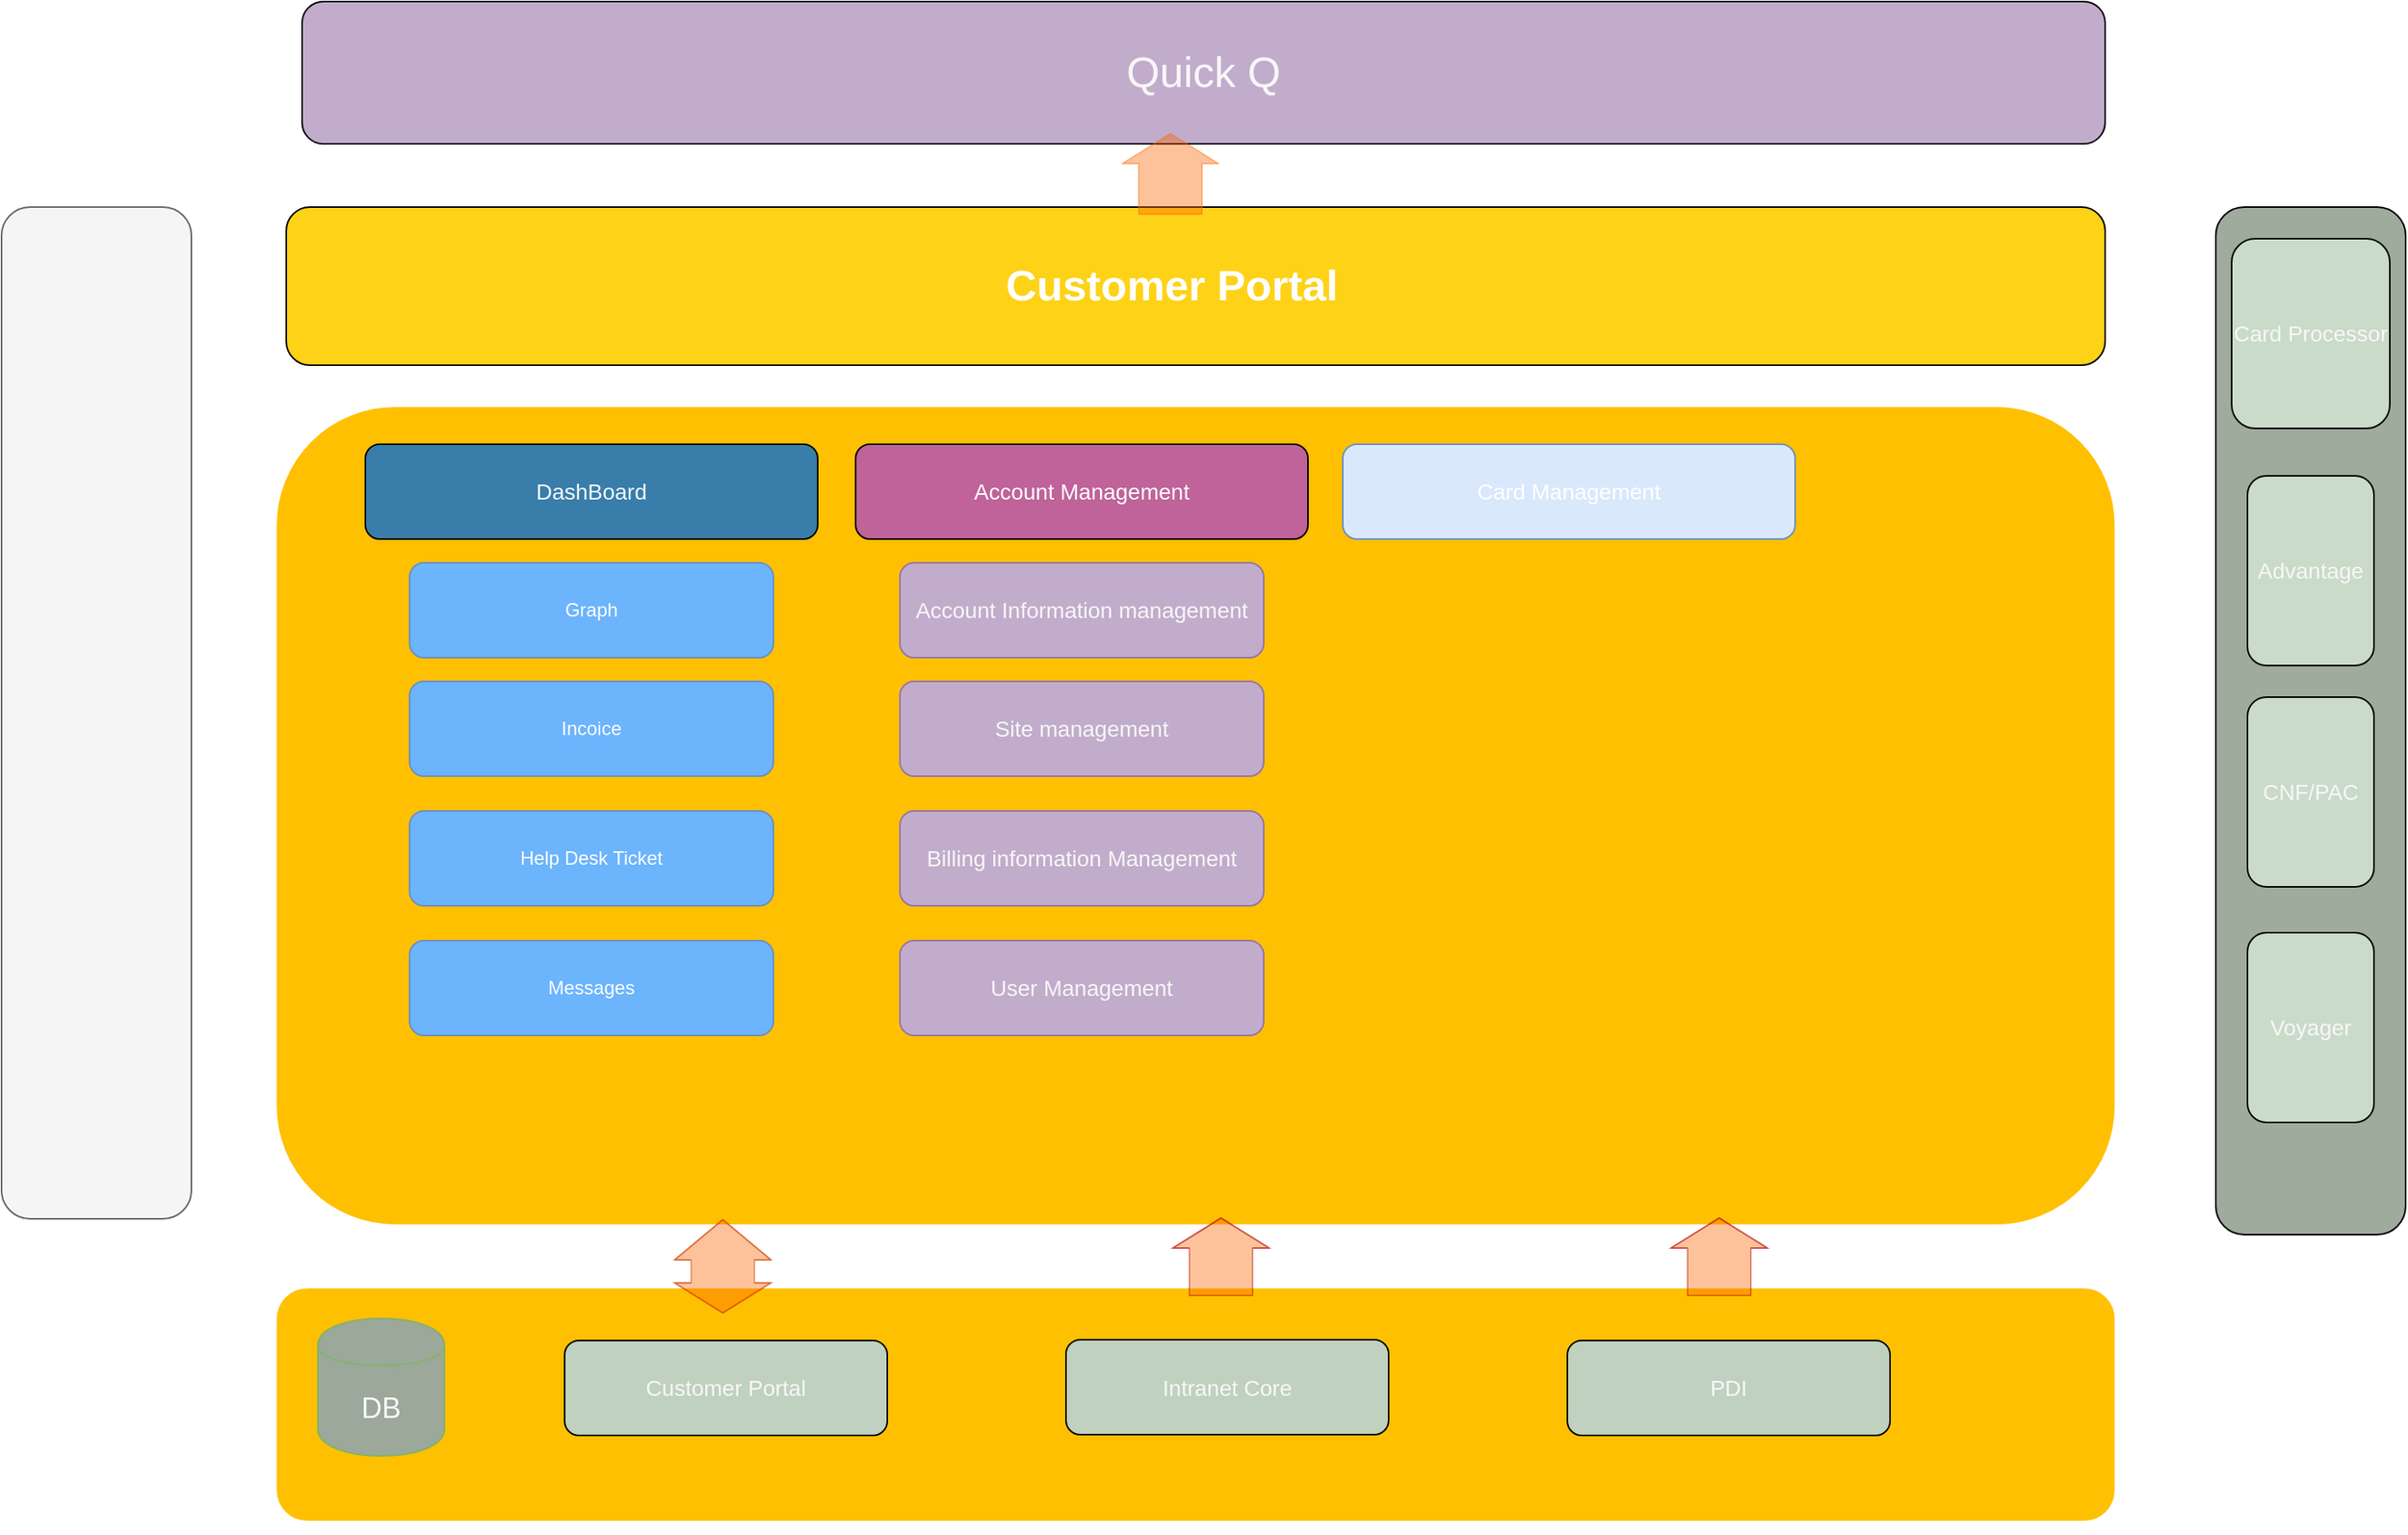 <mxfile version="10.6.7" type="github"><diagram name="Page-1" id="12e1b939-464a-85fe-373e-61e167be1490"><mxGraphModel dx="2293" dy="1137" grid="1" gridSize="10" guides="1" tooltips="1" connect="1" arrows="1" fold="1" page="1" pageScale="1.5" pageWidth="1169" pageHeight="826" background="#ffffff" math="0" shadow="0"><root><mxCell id="0"/><mxCell id="1" parent="0"/><mxCell id="60da8b9f42644d3a-3" value="ATTRACT" style="text;html=1;strokeColor=none;fillColor=none;align=center;verticalAlign=middle;whiteSpace=wrap;rounded=0;shadow=0;fontSize=27;fontColor=#FFFFFF;fontStyle=1" parent="1" vertex="1"><mxGeometry x="717" y="160" width="280" height="60" as="geometry"/></mxCell><mxCell id="60da8b9f42644d3a-4" value="Blog&lt;div&gt;Keywords&lt;/div&gt;&lt;div&gt;Social Media&lt;/div&gt;" style="text;html=1;strokeColor=none;fillColor=none;align=center;verticalAlign=middle;whiteSpace=wrap;rounded=0;shadow=0;fontSize=14;fontColor=#FFFFFF;" parent="1" vertex="1"><mxGeometry x="403" y="725" width="280" height="90" as="geometry"/></mxCell><mxCell id="60da8b9f42644d3a-6" value="" style="line;strokeWidth=2;html=1;rounded=0;shadow=0;fontSize=27;align=center;fillColor=none;strokeColor=#FFFFFF;" parent="1" vertex="1"><mxGeometry x="423" y="485" width="240" height="10" as="geometry"/></mxCell><mxCell id="60da8b9f42644d3a-7" value="" style="line;strokeWidth=2;html=1;rounded=0;shadow=0;fontSize=27;align=center;fillColor=none;strokeColor=#FFFFFF;" parent="1" vertex="1"><mxGeometry x="423" y="705" width="240" height="10" as="geometry"/></mxCell><mxCell id="60da8b9f42644d3a-9" value="" style="html=1;shadow=0;dashed=0;align=center;verticalAlign=middle;shape=mxgraph.arrows2.stylisedArrow;dy=0.6;dx=40;notch=15;feather=0.4;rounded=0;strokeWidth=1;fontSize=27;strokeColor=none;fillColor=#fff2cc;" parent="1" vertex="1"><mxGeometry x="493" y="573" width="100" height="60" as="geometry"/></mxCell><mxCell id="60da8b9f42644d3a-17" value="" style="whiteSpace=wrap;html=1;rounded=1;shadow=0;strokeWidth=8;fontSize=20;align=center;fillColor=#FFC001;strokeColor=#FFFFFF;" parent="1" vertex="1"><mxGeometry x="287" y="282.5" width="1170" height="525" as="geometry"/></mxCell><mxCell id="dD0u05fmPZjk8cbk9rFk-2" value="" style="rounded=1;whiteSpace=wrap;html=1;fillColor=#FED217;" parent="1" vertex="1"><mxGeometry x="297" y="160" width="1150" height="100" as="geometry"/></mxCell><mxCell id="dD0u05fmPZjk8cbk9rFk-3" value="Customer Portal" style="text;html=1;strokeColor=none;fillColor=none;align=center;verticalAlign=middle;whiteSpace=wrap;rounded=0;shadow=0;fontSize=27;fontColor=#FFFFFF;fontStyle=1" parent="1" vertex="1"><mxGeometry x="717" y="180" width="280" height="60" as="geometry"/></mxCell><mxCell id="dD0u05fmPZjk8cbk9rFk-4" value="&lt;span&gt;&lt;font color=&quot;#f7f7f7&quot; style=&quot;font-size: 14px&quot;&gt;DashBoard&lt;/font&gt;&lt;/span&gt;" style="rounded=1;whiteSpace=wrap;html=1;fillColor=#397DAA;" parent="1" vertex="1"><mxGeometry x="347" y="310" width="286" height="60" as="geometry"/></mxCell><mxCell id="dD0u05fmPZjk8cbk9rFk-5" value="&lt;font color=&quot;#ffffff&quot;&gt;Graph&lt;/font&gt;" style="rounded=1;whiteSpace=wrap;html=1;fillColor=#6CB4FC;strokeColor=#6c8ebf;" parent="1" vertex="1"><mxGeometry x="375" y="385" width="230" height="60" as="geometry"/></mxCell><mxCell id="dD0u05fmPZjk8cbk9rFk-6" value="&lt;font color=&quot;#ffffff&quot;&gt;Incoice&lt;/font&gt;" style="rounded=1;whiteSpace=wrap;html=1;fillColor=#6CB4FC;strokeColor=#6c8ebf;" parent="1" vertex="1"><mxGeometry x="375" y="460" width="230" height="60" as="geometry"/></mxCell><mxCell id="dD0u05fmPZjk8cbk9rFk-7" value="&lt;font color=&quot;#ffffff&quot;&gt;Help Desk Ticket&lt;/font&gt;" style="rounded=1;whiteSpace=wrap;html=1;fillColor=#6CB4FC;strokeColor=#6c8ebf;" parent="1" vertex="1"><mxGeometry x="375" y="542" width="230" height="60" as="geometry"/></mxCell><mxCell id="dD0u05fmPZjk8cbk9rFk-8" value="&lt;font color=&quot;#ffffff&quot;&gt;Messages&lt;/font&gt;" style="rounded=1;whiteSpace=wrap;html=1;fillColor=#6CB4FC;strokeColor=#6c8ebf;" parent="1" vertex="1"><mxGeometry x="375" y="624" width="230" height="60" as="geometry"/></mxCell><mxCell id="dD0u05fmPZjk8cbk9rFk-9" value="&lt;p&gt;&lt;font color=&quot;#ffffff&quot; style=&quot;font-size: 14px&quot;&gt;Account Management&lt;/font&gt;&lt;/p&gt;" style="rounded=1;whiteSpace=wrap;html=1;fillColor=#BF639A;" parent="1" vertex="1"><mxGeometry x="657" y="310" width="286" height="60" as="geometry"/></mxCell><mxCell id="dD0u05fmPZjk8cbk9rFk-10" value="&lt;p&gt;&lt;font color=&quot;#f7f7f7&quot; style=&quot;font-size: 14px&quot;&gt;Account Information management&lt;/font&gt;&lt;/p&gt;" style="rounded=1;whiteSpace=wrap;html=1;fillColor=#C2ACCC;strokeColor=#9673a6;" parent="1" vertex="1"><mxGeometry x="685" y="385" width="230" height="60" as="geometry"/></mxCell><mxCell id="dD0u05fmPZjk8cbk9rFk-11" value="&lt;p&gt;&lt;font color=&quot;#f7f7f7&quot; style=&quot;font-size: 14px&quot;&gt;Site management&lt;/font&gt;&lt;/p&gt;" style="rounded=1;whiteSpace=wrap;html=1;fillColor=#C2ACCC;strokeColor=#9673a6;" parent="1" vertex="1"><mxGeometry x="685" y="460" width="230" height="60" as="geometry"/></mxCell><mxCell id="dD0u05fmPZjk8cbk9rFk-13" value="&lt;p&gt;&lt;span&gt;&lt;font color=&quot;#f7f7f7&quot; style=&quot;font-size: 14px&quot;&gt;Billing information Management&lt;/font&gt;&lt;/span&gt;&lt;br&gt;&lt;/p&gt;" style="rounded=1;whiteSpace=wrap;html=1;fillColor=#C2ACCC;strokeColor=#9673a6;" parent="1" vertex="1"><mxGeometry x="685" y="542" width="230" height="60" as="geometry"/></mxCell><mxCell id="dD0u05fmPZjk8cbk9rFk-14" value="&lt;p&gt;&lt;span&gt;&lt;font color=&quot;#f7f7f7&quot; style=&quot;font-size: 14px&quot;&gt;User Management&lt;/font&gt;&lt;/span&gt;&lt;br&gt;&lt;/p&gt;" style="rounded=1;whiteSpace=wrap;html=1;fillColor=#C2ACCC;strokeColor=#9673a6;" parent="1" vertex="1"><mxGeometry x="685" y="624" width="230" height="60" as="geometry"/></mxCell><mxCell id="dD0u05fmPZjk8cbk9rFk-15" value="" style="whiteSpace=wrap;html=1;rounded=1;shadow=0;strokeWidth=8;fontSize=20;align=center;fillColor=#FFC001;strokeColor=#FFFFFF;" parent="1" vertex="1"><mxGeometry x="287" y="840" width="1170" height="155" as="geometry"/></mxCell><mxCell id="dD0u05fmPZjk8cbk9rFk-16" value="&lt;font style=&quot;font-size: 18px&quot; color=&quot;#f7f7f7&quot;&gt;DB&lt;/font&gt;" style="shape=cylinder;whiteSpace=wrap;html=1;boundedLbl=1;backgroundOutline=1;fillColor=#9BA89A;strokeColor=#82b366;" parent="1" vertex="1"><mxGeometry x="317" y="863" width="80" height="87" as="geometry"/></mxCell><mxCell id="dD0u05fmPZjk8cbk9rFk-17" value="&lt;font style=&quot;font-size: 14px&quot; color=&quot;#f7f7f7&quot;&gt;Customer Portal&lt;/font&gt;" style="rounded=1;whiteSpace=wrap;html=1;fillColor=#C0D1BF;" parent="1" vertex="1"><mxGeometry x="473" y="877" width="204" height="60" as="geometry"/></mxCell><mxCell id="dD0u05fmPZjk8cbk9rFk-19" value="&lt;font style=&quot;font-size: 14px&quot; color=&quot;#f7f7f7&quot;&gt;Intranet Core&lt;/font&gt;" style="rounded=1;whiteSpace=wrap;html=1;fillColor=#C0D1BF;" parent="1" vertex="1"><mxGeometry x="790" y="876.5" width="204" height="60" as="geometry"/></mxCell><mxCell id="dD0u05fmPZjk8cbk9rFk-20" value="&lt;font style=&quot;font-size: 14px&quot; color=&quot;#f7f7f7&quot;&gt;PDI&lt;/font&gt;" style="rounded=1;whiteSpace=wrap;html=1;fillColor=#C0D1BF;" parent="1" vertex="1"><mxGeometry x="1107" y="877" width="204" height="60" as="geometry"/></mxCell><mxCell id="dD0u05fmPZjk8cbk9rFk-21" value="" style="shape=flexArrow;endArrow=classic;startArrow=classic;html=1;width=40;endSize=8.15;fillColor=#fa6800;strokeColor=#C73500;opacity=40;" parent="1" edge="1"><mxGeometry width="50" height="50" relative="1" as="geometry"><mxPoint x="573" y="860" as="sourcePoint"/><mxPoint x="573" y="800" as="targetPoint"/><Array as="points"><mxPoint x="573" y="840"/></Array></mxGeometry></mxCell><mxCell id="dD0u05fmPZjk8cbk9rFk-28" value="" style="shape=flexArrow;endArrow=classic;html=1;width=40;fillColor=#FA6800;strokeColor=#B20000;opacity=40;" parent="1" edge="1"><mxGeometry width="50" height="50" relative="1" as="geometry"><mxPoint x="1203" y="849" as="sourcePoint"/><mxPoint x="1203" y="799" as="targetPoint"/><Array as="points"><mxPoint x="1203" y="849"/><mxPoint x="1203" y="839"/></Array></mxGeometry></mxCell><mxCell id="dD0u05fmPZjk8cbk9rFk-29" value="" style="rounded=1;whiteSpace=wrap;html=1;fillColor=#9EAB9D;" parent="1" vertex="1"><mxGeometry x="1517" y="160" width="120" height="650" as="geometry"/></mxCell><mxCell id="dD0u05fmPZjk8cbk9rFk-30" value="&lt;font style=&quot;font-size: 14px&quot; color=&quot;#f7f7f7&quot;&gt;Card Processor&lt;/font&gt;" style="rounded=1;whiteSpace=wrap;html=1;fillColor=#CADBC9;" parent="1" vertex="1"><mxGeometry x="1527" y="180" width="100" height="120" as="geometry"/></mxCell><mxCell id="dD0u05fmPZjk8cbk9rFk-31" value="&lt;font style=&quot;font-size: 14px&quot; color=&quot;#f7f7f7&quot;&gt;Advantage&lt;/font&gt;" style="rounded=1;whiteSpace=wrap;html=1;fillColor=#CADBC9;" parent="1" vertex="1"><mxGeometry x="1537" y="330" width="80" height="120" as="geometry"/></mxCell><mxCell id="dD0u05fmPZjk8cbk9rFk-32" value="&lt;font style=&quot;font-size: 14px&quot; color=&quot;#f7f7f7&quot;&gt;CNF/PAC&lt;/font&gt;" style="rounded=1;whiteSpace=wrap;html=1;fillColor=#CADBC9;" parent="1" vertex="1"><mxGeometry x="1537" y="470" width="80" height="120" as="geometry"/></mxCell><mxCell id="dD0u05fmPZjk8cbk9rFk-33" value="&lt;font style=&quot;font-size: 14px&quot; color=&quot;#f7f7f7&quot;&gt;Voyager&lt;/font&gt;" style="rounded=1;whiteSpace=wrap;html=1;fillColor=#CADBC9;" parent="1" vertex="1"><mxGeometry x="1537" y="619" width="80" height="120" as="geometry"/></mxCell><mxCell id="f6N0rZTWpvW5aNLmPHnG-1" value="" style="rounded=1;whiteSpace=wrap;html=1;fillColor=#f5f5f5;strokeColor=#666666;fontColor=#333333;" vertex="1" parent="1"><mxGeometry x="117" y="160" width="120" height="640" as="geometry"/></mxCell><mxCell id="f6N0rZTWpvW5aNLmPHnG-2" value="&lt;span&gt;&lt;font style=&quot;font-size: 27px&quot; color=&quot;#f7f7f7&quot;&gt;Quick Q&lt;/font&gt;&lt;/span&gt;" style="rounded=1;whiteSpace=wrap;html=1;fillColor=#C2ACCC;" vertex="1" parent="1"><mxGeometry x="307" y="30" width="1140" height="90" as="geometry"/></mxCell><mxCell id="f6N0rZTWpvW5aNLmPHnG-3" value="" style="shape=flexArrow;endArrow=classic;html=1;entryX=0.482;entryY=1.022;entryDx=0;entryDy=0;entryPerimeter=0;width=40;strokeColor=#FA6800;labelBackgroundColor=#FA6800;fontColor=#FA6800;fillColor=#FA6800;opacity=40;" edge="1" parent="1"><mxGeometry width="50" height="50" relative="1" as="geometry"><mxPoint x="856" y="165" as="sourcePoint"/><mxPoint x="856" y="113" as="targetPoint"/></mxGeometry></mxCell><mxCell id="f6N0rZTWpvW5aNLmPHnG-13" value="" style="shape=flexArrow;endArrow=classic;html=1;width=40;fillColor=#FA6800;strokeColor=#B20000;opacity=40;" edge="1" parent="1"><mxGeometry width="50" height="50" relative="1" as="geometry"><mxPoint x="888" y="849" as="sourcePoint"/><mxPoint x="888" y="799" as="targetPoint"/><Array as="points"><mxPoint x="888" y="849"/><mxPoint x="888" y="839"/></Array></mxGeometry></mxCell><mxCell id="f6N0rZTWpvW5aNLmPHnG-14" value="&lt;p&gt;&lt;font color=&quot;#ffffff&quot; style=&quot;font-size: 14px&quot;&gt;Card Management&lt;/font&gt;&lt;/p&gt;" style="rounded=1;whiteSpace=wrap;html=1;fillColor=#dae8fc;strokeColor=#6c8ebf;" vertex="1" parent="1"><mxGeometry x="965" y="310" width="286" height="60" as="geometry"/></mxCell></root></mxGraphModel></diagram></mxfile>